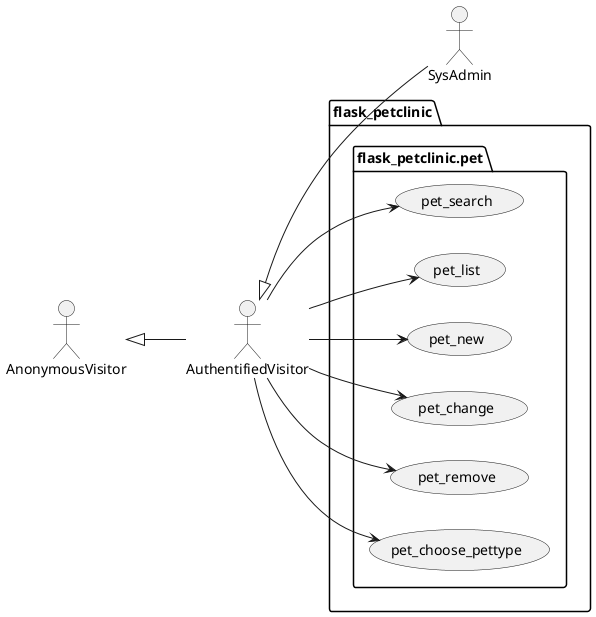 @startuml
left to right direction

actor AnonymousVisitor as av
actor AuthentifiedVisitor as au
actor SysAdmin as sa

av <|-- au
au <|-- sa

package flask_petclinic {

    package flask_petclinic.pet {
        usecase pet_search as uc5000
        usecase pet_list as uc5001
        usecase pet_new as uc5002
        usecase pet_change as uc5003
        usecase pet_remove as uc5004
        usecase pet_choose_pettype as uc5005

        au --> uc5000
        au --> uc5001
        au --> uc5002
        au --> uc5003
        au --> uc5004
        au --> uc5005
    }
}
@enduml
